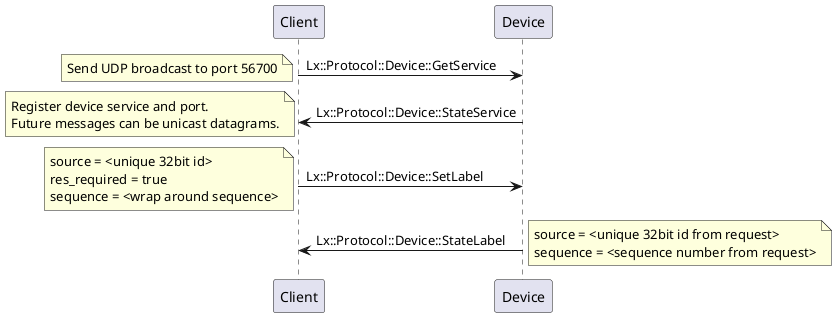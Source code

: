 @startuml

Client -> Device: Lx::Protocol::Device::GetService
note left: Send UDP broadcast to port 56700
Client <- Device: Lx::Protocol::Device::StateService
note left: Register device service and port.\nFuture messages can be unicast datagrams.
Client -> Device: Lx::Protocol::Device::SetLabel
note left: source = <unique 32bit id>\nres_required = true\nsequence = <wrap around sequence>
Client <- Device: Lx::Protocol::Device::StateLabel
note right: source = <unique 32bit id from request>\nsequence = <sequence number from request>

@enduml

